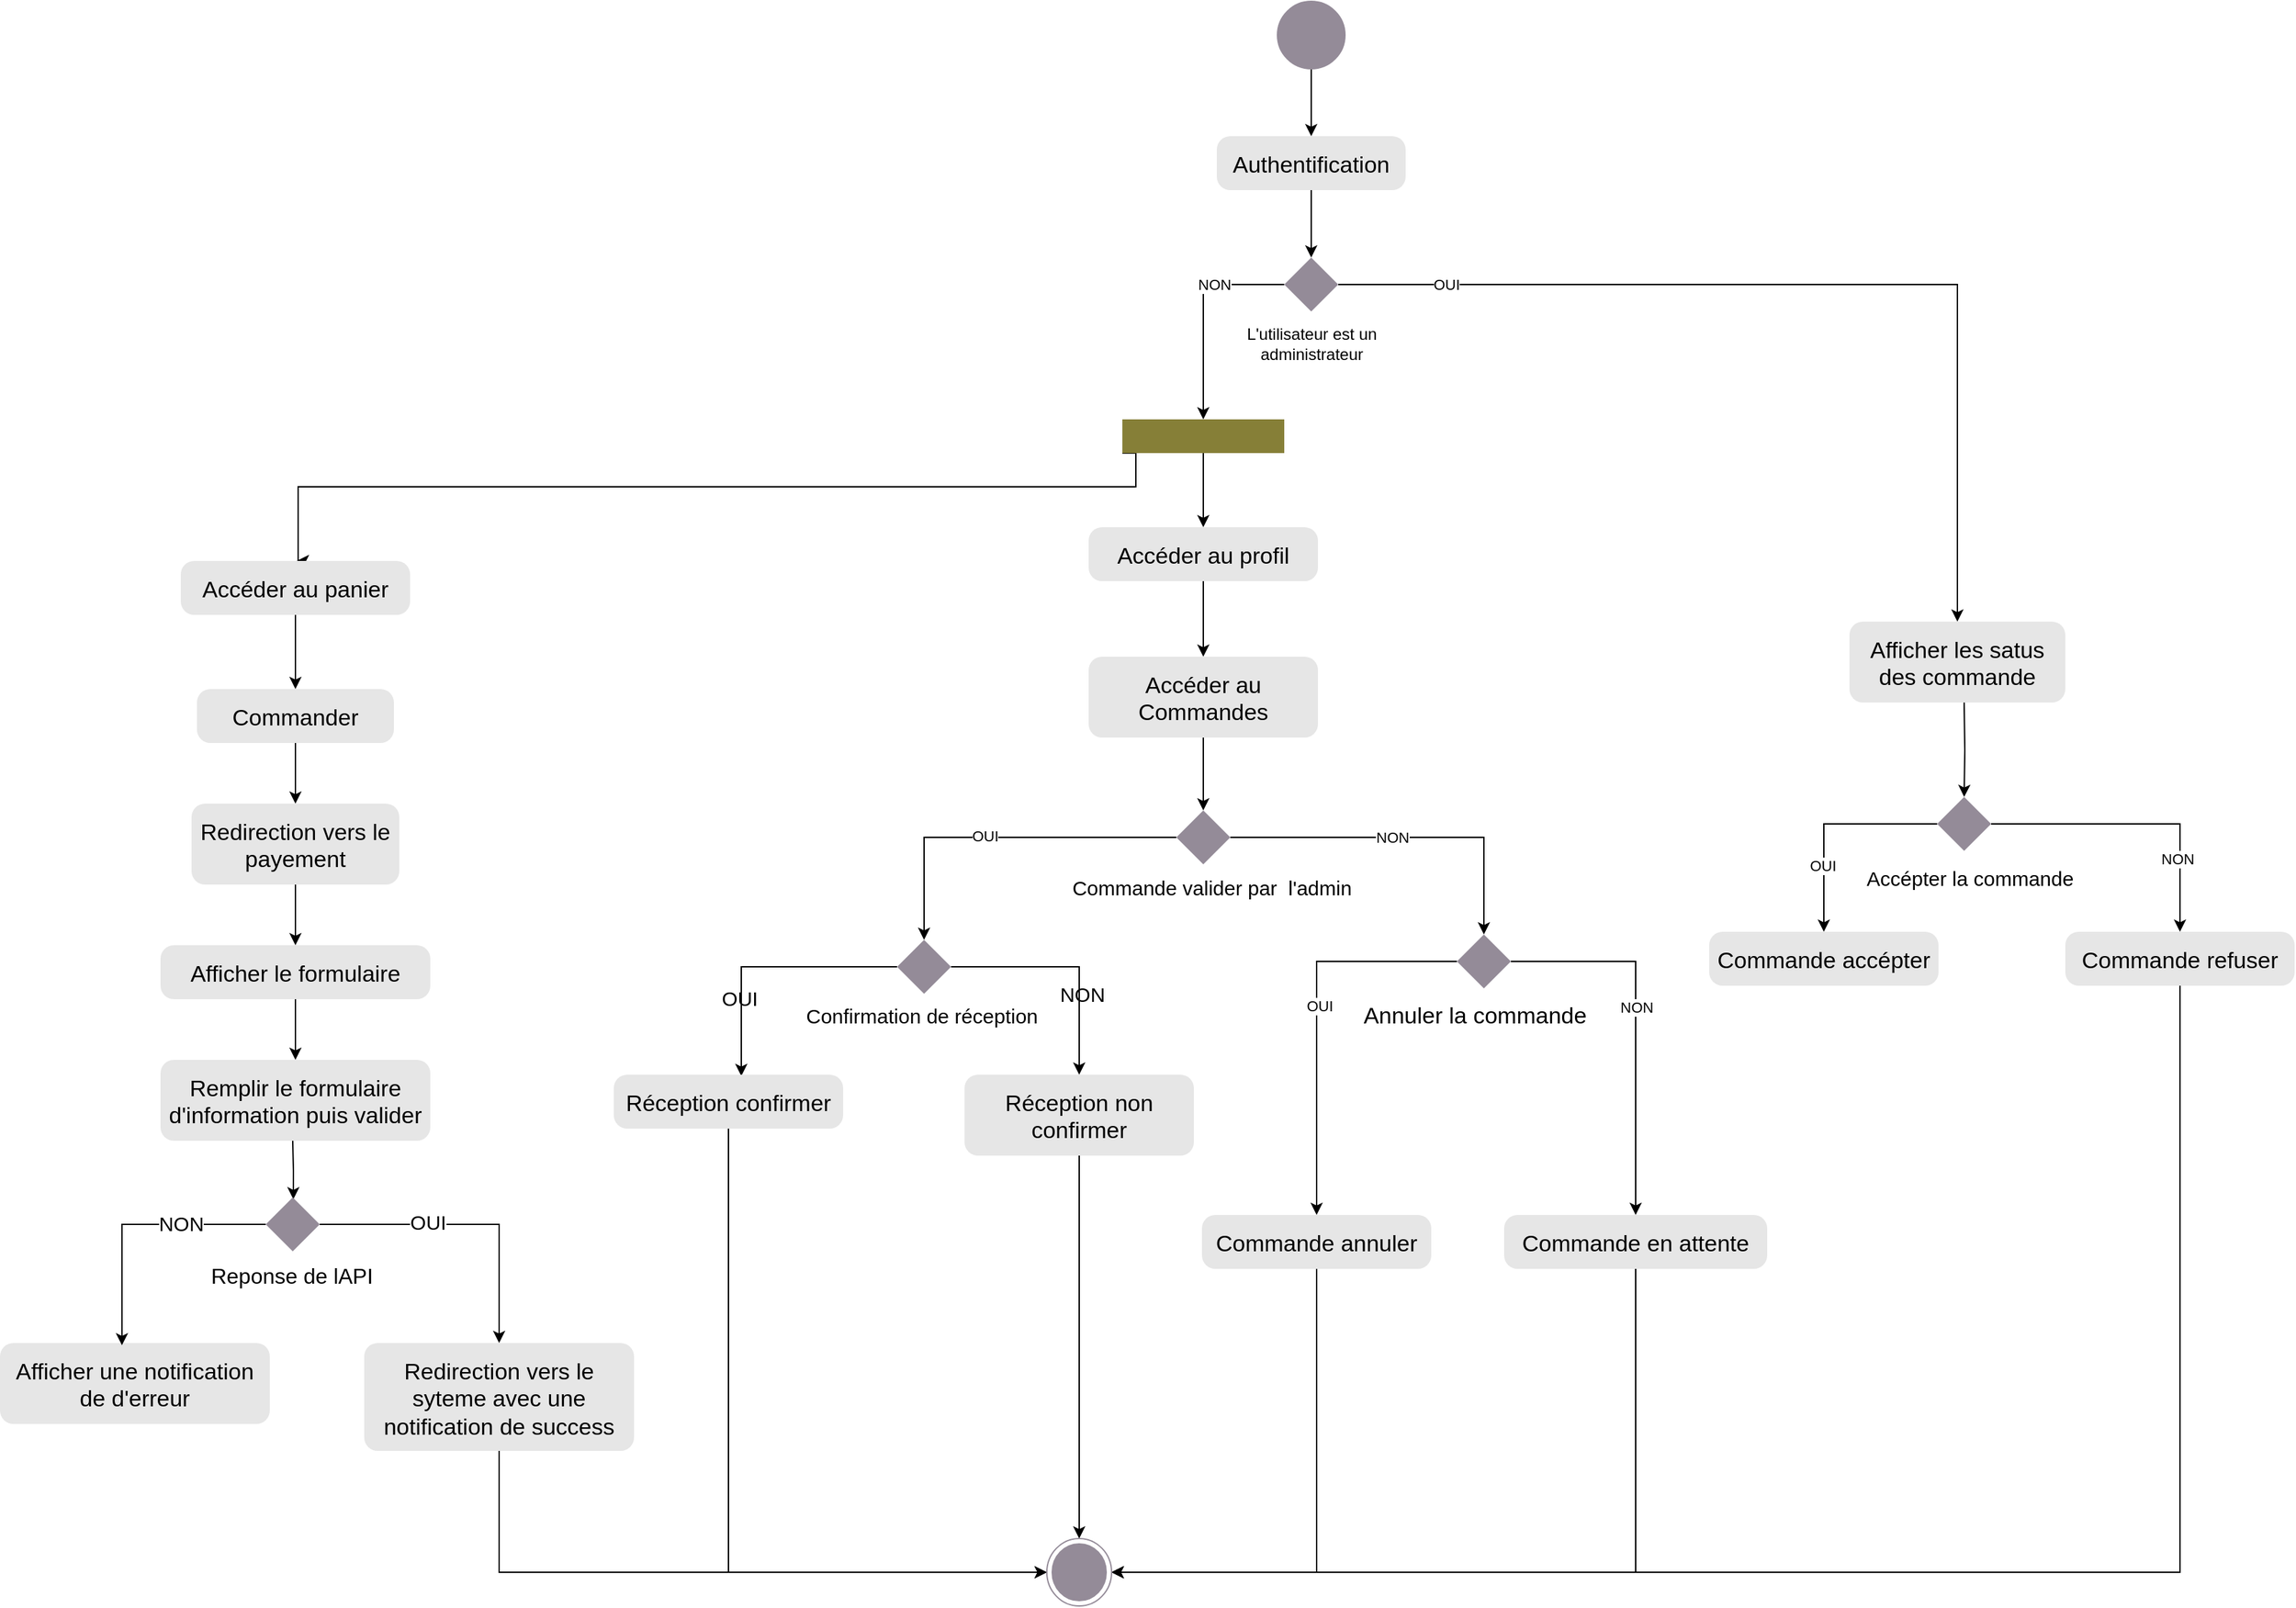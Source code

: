 <mxfile version="21.6.8" type="github">
  <diagram name="Page-1" id="dtMkvV5HG_kAokSsGvkS">
    <mxGraphModel dx="3434" dy="2616" grid="1" gridSize="10" guides="1" tooltips="1" connect="1" arrows="1" fold="1" page="1" pageScale="1" pageWidth="827" pageHeight="1169" math="0" shadow="0">
      <root>
        <mxCell id="0" />
        <mxCell id="1" parent="0" />
        <mxCell id="SN-OoBPxkU3_RAz1DeaD-6" style="edgeStyle=orthogonalEdgeStyle;rounded=0;orthogonalLoop=1;jettySize=auto;html=1;entryX=0.5;entryY=0;entryDx=0;entryDy=0;" edge="1" parent="1" source="SN-OoBPxkU3_RAz1DeaD-1" target="SN-OoBPxkU3_RAz1DeaD-2">
          <mxGeometry relative="1" as="geometry" />
        </mxCell>
        <mxCell id="SN-OoBPxkU3_RAz1DeaD-1" value="" style="ellipse;fillColor=strokeColor;html=1;strokeColor=#948b98;" vertex="1" parent="1">
          <mxGeometry x="385" y="-40" width="50" height="50" as="geometry" />
        </mxCell>
        <mxCell id="SN-OoBPxkU3_RAz1DeaD-7" style="edgeStyle=orthogonalEdgeStyle;rounded=0;orthogonalLoop=1;jettySize=auto;html=1;exitX=0.5;exitY=1;exitDx=0;exitDy=0;entryX=0.5;entryY=0;entryDx=0;entryDy=0;" edge="1" parent="1" source="SN-OoBPxkU3_RAz1DeaD-2" target="SN-OoBPxkU3_RAz1DeaD-3">
          <mxGeometry relative="1" as="geometry" />
        </mxCell>
        <mxCell id="SN-OoBPxkU3_RAz1DeaD-2" value="&lt;font style=&quot;font-size: 17px;&quot;&gt;Authentification&lt;/font&gt;" style="html=1;align=center;verticalAlign=top;rounded=1;absoluteArcSize=1;arcSize=20;dashed=0;whiteSpace=wrap;flipV=0;flipH=1;spacingTop=5;fontSize=17;fontStyle=0;fillColor=#E6E6E6;strokeColor=none;" vertex="1" parent="1">
          <mxGeometry x="340" y="60" width="140" height="40" as="geometry" />
        </mxCell>
        <mxCell id="SN-OoBPxkU3_RAz1DeaD-5" style="edgeStyle=orthogonalEdgeStyle;rounded=0;orthogonalLoop=1;jettySize=auto;html=1;exitX=1;exitY=0.5;exitDx=0;exitDy=0;entryX=0.5;entryY=0;entryDx=0;entryDy=0;" edge="1" parent="1" source="SN-OoBPxkU3_RAz1DeaD-3" target="SN-OoBPxkU3_RAz1DeaD-4">
          <mxGeometry relative="1" as="geometry">
            <Array as="points">
              <mxPoint x="889" y="170" />
            </Array>
          </mxGeometry>
        </mxCell>
        <mxCell id="SN-OoBPxkU3_RAz1DeaD-85" value="OUI" style="edgeLabel;html=1;align=center;verticalAlign=middle;resizable=0;points=[];" vertex="1" connectable="0" parent="SN-OoBPxkU3_RAz1DeaD-5">
          <mxGeometry x="-0.774" relative="1" as="geometry">
            <mxPoint as="offset" />
          </mxGeometry>
        </mxCell>
        <mxCell id="SN-OoBPxkU3_RAz1DeaD-9" style="edgeStyle=orthogonalEdgeStyle;rounded=0;orthogonalLoop=1;jettySize=auto;html=1;exitX=0;exitY=0.5;exitDx=0;exitDy=0;entryX=0.5;entryY=0;entryDx=0;entryDy=0;" edge="1" parent="1" source="SN-OoBPxkU3_RAz1DeaD-3" target="SN-OoBPxkU3_RAz1DeaD-8">
          <mxGeometry relative="1" as="geometry" />
        </mxCell>
        <mxCell id="SN-OoBPxkU3_RAz1DeaD-86" value="NON" style="edgeLabel;html=1;align=center;verticalAlign=middle;resizable=0;points=[];" vertex="1" connectable="0" parent="SN-OoBPxkU3_RAz1DeaD-9">
          <mxGeometry x="-0.345" relative="1" as="geometry">
            <mxPoint as="offset" />
          </mxGeometry>
        </mxCell>
        <mxCell id="SN-OoBPxkU3_RAz1DeaD-3" value="" style="rhombus;fillColor=#948b98;strokeColor=none;" vertex="1" parent="1">
          <mxGeometry x="390" y="150" width="40" height="40" as="geometry" />
        </mxCell>
        <mxCell id="SN-OoBPxkU3_RAz1DeaD-4" value="&lt;font style=&quot;font-size: 17px;&quot;&gt;Afficher les satus des commande&lt;/font&gt;" style="html=1;align=center;verticalAlign=top;rounded=1;absoluteArcSize=1;arcSize=20;dashed=0;whiteSpace=wrap;flipV=0;flipH=1;spacingTop=5;fontSize=17;fontStyle=0;fillColor=#E6E6E6;strokeColor=none;" vertex="1" parent="1">
          <mxGeometry x="809" y="420" width="160" height="60" as="geometry" />
        </mxCell>
        <mxCell id="SN-OoBPxkU3_RAz1DeaD-14" style="edgeStyle=orthogonalEdgeStyle;rounded=0;orthogonalLoop=1;jettySize=auto;html=1;exitX=0;exitY=1;exitDx=0;exitDy=0;" edge="1" parent="1" source="SN-OoBPxkU3_RAz1DeaD-8">
          <mxGeometry relative="1" as="geometry">
            <mxPoint x="-342" y="375" as="targetPoint" />
            <mxPoint x="167.24" y="294.475" as="sourcePoint" />
            <Array as="points">
              <mxPoint x="280" y="295" />
              <mxPoint x="280" y="320" />
              <mxPoint x="-341" y="320" />
              <mxPoint x="-341" y="375" />
            </Array>
          </mxGeometry>
        </mxCell>
        <mxCell id="SN-OoBPxkU3_RAz1DeaD-49" style="edgeStyle=orthogonalEdgeStyle;rounded=0;orthogonalLoop=1;jettySize=auto;html=1;exitX=0.5;exitY=1;exitDx=0;exitDy=0;" edge="1" parent="1" source="SN-OoBPxkU3_RAz1DeaD-8" target="SN-OoBPxkU3_RAz1DeaD-24">
          <mxGeometry relative="1" as="geometry" />
        </mxCell>
        <mxCell id="SN-OoBPxkU3_RAz1DeaD-8" value="" style="rounded=0;whiteSpace=wrap;html=1;fillColor=#867f37;strokeColor=none;" vertex="1" parent="1">
          <mxGeometry x="270" y="270" width="120" height="25" as="geometry" />
        </mxCell>
        <mxCell id="SN-OoBPxkU3_RAz1DeaD-13" value="L&#39;utilisateur est un&lt;br&gt;administrateur" style="text;html=1;align=center;verticalAlign=middle;resizable=0;points=[];autosize=1;strokeColor=none;fillColor=none;" vertex="1" parent="1">
          <mxGeometry x="350" y="194" width="120" height="40" as="geometry" />
        </mxCell>
        <mxCell id="SN-OoBPxkU3_RAz1DeaD-42" style="edgeStyle=orthogonalEdgeStyle;rounded=0;orthogonalLoop=1;jettySize=auto;html=1;exitX=0.5;exitY=1;exitDx=0;exitDy=0;entryX=0.5;entryY=0;entryDx=0;entryDy=0;" edge="1" parent="1" source="SN-OoBPxkU3_RAz1DeaD-15" target="SN-OoBPxkU3_RAz1DeaD-16">
          <mxGeometry relative="1" as="geometry" />
        </mxCell>
        <mxCell id="SN-OoBPxkU3_RAz1DeaD-15" value="&lt;font style=&quot;font-size: 17px;&quot;&gt;Acc&lt;/font&gt;éder au panier" style="html=1;align=center;verticalAlign=top;rounded=1;absoluteArcSize=1;arcSize=20;dashed=0;whiteSpace=wrap;flipV=0;flipH=1;spacingTop=5;fontSize=17;fontStyle=0;fillColor=#E6E6E6;strokeColor=none;" vertex="1" parent="1">
          <mxGeometry x="-428" y="375" width="170" height="40" as="geometry" />
        </mxCell>
        <mxCell id="SN-OoBPxkU3_RAz1DeaD-43" style="edgeStyle=orthogonalEdgeStyle;rounded=0;orthogonalLoop=1;jettySize=auto;html=1;exitX=0.5;exitY=1;exitDx=0;exitDy=0;entryX=0.5;entryY=0;entryDx=0;entryDy=0;" edge="1" parent="1" source="SN-OoBPxkU3_RAz1DeaD-16" target="SN-OoBPxkU3_RAz1DeaD-17">
          <mxGeometry relative="1" as="geometry" />
        </mxCell>
        <mxCell id="SN-OoBPxkU3_RAz1DeaD-16" value="Commander" style="html=1;align=center;verticalAlign=top;rounded=1;absoluteArcSize=1;arcSize=20;dashed=0;whiteSpace=wrap;flipV=0;flipH=1;spacingTop=5;fontSize=17;fontStyle=0;fillColor=#E6E6E6;strokeColor=none;" vertex="1" parent="1">
          <mxGeometry x="-416" y="470" width="146" height="40" as="geometry" />
        </mxCell>
        <mxCell id="SN-OoBPxkU3_RAz1DeaD-44" style="edgeStyle=orthogonalEdgeStyle;rounded=0;orthogonalLoop=1;jettySize=auto;html=1;exitX=0.5;exitY=1;exitDx=0;exitDy=0;entryX=0.5;entryY=0;entryDx=0;entryDy=0;" edge="1" parent="1" source="SN-OoBPxkU3_RAz1DeaD-17" target="SN-OoBPxkU3_RAz1DeaD-18">
          <mxGeometry relative="1" as="geometry" />
        </mxCell>
        <mxCell id="SN-OoBPxkU3_RAz1DeaD-17" value="Redirection vers le payement" style="html=1;align=center;verticalAlign=top;rounded=1;absoluteArcSize=1;arcSize=20;dashed=0;whiteSpace=wrap;flipV=0;flipH=1;spacingTop=5;fontSize=17;fontStyle=0;fillColor=#E6E6E6;strokeColor=none;" vertex="1" parent="1">
          <mxGeometry x="-420" y="555" width="154" height="60" as="geometry" />
        </mxCell>
        <mxCell id="SN-OoBPxkU3_RAz1DeaD-45" style="edgeStyle=orthogonalEdgeStyle;rounded=0;orthogonalLoop=1;jettySize=auto;html=1;exitX=0.5;exitY=1;exitDx=0;exitDy=0;entryX=0.5;entryY=0;entryDx=0;entryDy=0;" edge="1" parent="1" source="SN-OoBPxkU3_RAz1DeaD-18" target="SN-OoBPxkU3_RAz1DeaD-19">
          <mxGeometry relative="1" as="geometry" />
        </mxCell>
        <mxCell id="SN-OoBPxkU3_RAz1DeaD-18" value="Afficher le formulaire" style="html=1;align=center;verticalAlign=top;rounded=1;absoluteArcSize=1;arcSize=20;dashed=0;whiteSpace=wrap;flipV=0;flipH=1;spacingTop=5;fontSize=17;fontStyle=0;fillColor=#E6E6E6;strokeColor=none;" vertex="1" parent="1">
          <mxGeometry x="-443" y="660" width="200" height="40" as="geometry" />
        </mxCell>
        <mxCell id="SN-OoBPxkU3_RAz1DeaD-46" style="edgeStyle=orthogonalEdgeStyle;rounded=0;orthogonalLoop=1;jettySize=auto;html=1;exitX=0.5;exitY=1;exitDx=0;exitDy=0;" edge="1" parent="1">
          <mxGeometry relative="1" as="geometry">
            <mxPoint x="-344.545" y="848.394" as="targetPoint" />
            <mxPoint x="-345" y="805" as="sourcePoint" />
          </mxGeometry>
        </mxCell>
        <mxCell id="SN-OoBPxkU3_RAz1DeaD-19" value="Remplir le formulaire d&#39;information puis valider" style="html=1;align=center;verticalAlign=top;rounded=1;absoluteArcSize=1;arcSize=20;dashed=0;whiteSpace=wrap;flipV=0;flipH=1;spacingTop=5;fontSize=17;fontStyle=0;fillColor=#E6E6E6;strokeColor=none;" vertex="1" parent="1">
          <mxGeometry x="-443" y="745" width="200" height="60" as="geometry" />
        </mxCell>
        <mxCell id="SN-OoBPxkU3_RAz1DeaD-20" value="Afficher une notification de d&#39;erreur" style="html=1;align=center;verticalAlign=top;rounded=1;absoluteArcSize=1;arcSize=20;dashed=0;whiteSpace=wrap;flipV=0;flipH=1;spacingTop=5;fontSize=17;fontStyle=0;fillColor=#E6E6E6;strokeColor=none;" vertex="1" parent="1">
          <mxGeometry x="-562" y="955" width="200" height="60" as="geometry" />
        </mxCell>
        <mxCell id="SN-OoBPxkU3_RAz1DeaD-47" style="edgeStyle=orthogonalEdgeStyle;rounded=0;orthogonalLoop=1;jettySize=auto;html=1;exitX=0;exitY=0.5;exitDx=0;exitDy=0;entryX=0.548;entryY=0.028;entryDx=0;entryDy=0;entryPerimeter=0;" edge="1" parent="1" source="SN-OoBPxkU3_RAz1DeaD-21" target="SN-OoBPxkU3_RAz1DeaD-20">
          <mxGeometry relative="1" as="geometry" />
        </mxCell>
        <mxCell id="SN-OoBPxkU3_RAz1DeaD-48" style="edgeStyle=orthogonalEdgeStyle;rounded=0;orthogonalLoop=1;jettySize=auto;html=1;exitX=1;exitY=0.5;exitDx=0;exitDy=0;entryX=0.5;entryY=0;entryDx=0;entryDy=0;" edge="1" parent="1" source="SN-OoBPxkU3_RAz1DeaD-21" target="SN-OoBPxkU3_RAz1DeaD-22">
          <mxGeometry relative="1" as="geometry" />
        </mxCell>
        <mxCell id="SN-OoBPxkU3_RAz1DeaD-73" value="&lt;font style=&quot;font-size: 15px;&quot;&gt;OUI&lt;/font&gt;" style="edgeLabel;html=1;align=center;verticalAlign=middle;resizable=0;points=[];" vertex="1" connectable="0" parent="SN-OoBPxkU3_RAz1DeaD-48">
          <mxGeometry x="-0.298" y="3" relative="1" as="geometry">
            <mxPoint x="2" y="1" as="offset" />
          </mxGeometry>
        </mxCell>
        <mxCell id="SN-OoBPxkU3_RAz1DeaD-74" value="&lt;span style=&quot;font-size: 15px;&quot;&gt;NON&lt;/span&gt;" style="edgeLabel;html=1;align=center;verticalAlign=middle;resizable=0;points=[];" vertex="1" connectable="0" parent="SN-OoBPxkU3_RAz1DeaD-48">
          <mxGeometry x="-0.298" y="3" relative="1" as="geometry">
            <mxPoint x="-181" y="2" as="offset" />
          </mxGeometry>
        </mxCell>
        <mxCell id="SN-OoBPxkU3_RAz1DeaD-76" value="&lt;font style=&quot;font-size: 15px;&quot;&gt;OUI&lt;/font&gt;" style="edgeLabel;html=1;align=center;verticalAlign=middle;resizable=0;points=[];" vertex="1" connectable="0" parent="SN-OoBPxkU3_RAz1DeaD-48">
          <mxGeometry x="-0.298" y="3" relative="1" as="geometry">
            <mxPoint x="233" y="-165" as="offset" />
          </mxGeometry>
        </mxCell>
        <mxCell id="SN-OoBPxkU3_RAz1DeaD-77" value="&lt;font style=&quot;font-size: 15px;&quot;&gt;NON&lt;/font&gt;" style="edgeLabel;html=1;align=center;verticalAlign=middle;resizable=0;points=[];" vertex="1" connectable="0" parent="SN-OoBPxkU3_RAz1DeaD-48">
          <mxGeometry x="-0.298" y="3" relative="1" as="geometry">
            <mxPoint x="487" y="-168" as="offset" />
          </mxGeometry>
        </mxCell>
        <mxCell id="SN-OoBPxkU3_RAz1DeaD-21" value="" style="rhombus;fillColor=#948b98;strokeColor=none;" vertex="1" parent="1">
          <mxGeometry x="-365" y="847" width="40" height="40" as="geometry" />
        </mxCell>
        <mxCell id="SN-OoBPxkU3_RAz1DeaD-71" style="edgeStyle=orthogonalEdgeStyle;rounded=0;orthogonalLoop=1;jettySize=auto;html=1;exitX=0.5;exitY=1;exitDx=0;exitDy=0;entryX=0;entryY=0.5;entryDx=0;entryDy=0;" edge="1" parent="1" source="SN-OoBPxkU3_RAz1DeaD-22" target="SN-OoBPxkU3_RAz1DeaD-62">
          <mxGeometry relative="1" as="geometry" />
        </mxCell>
        <mxCell id="SN-OoBPxkU3_RAz1DeaD-22" value="Redirection vers le syteme avec une notification de success" style="html=1;align=center;verticalAlign=top;rounded=1;absoluteArcSize=1;arcSize=20;dashed=0;whiteSpace=wrap;flipV=0;flipH=1;spacingTop=5;fontSize=17;fontStyle=0;fillColor=#E6E6E6;strokeColor=none;" vertex="1" parent="1">
          <mxGeometry x="-292" y="955" width="200" height="80" as="geometry" />
        </mxCell>
        <mxCell id="SN-OoBPxkU3_RAz1DeaD-50" style="edgeStyle=orthogonalEdgeStyle;rounded=0;orthogonalLoop=1;jettySize=auto;html=1;exitX=0.5;exitY=1;exitDx=0;exitDy=0;entryX=0.5;entryY=0;entryDx=0;entryDy=0;" edge="1" parent="1" source="SN-OoBPxkU3_RAz1DeaD-24" target="SN-OoBPxkU3_RAz1DeaD-26">
          <mxGeometry relative="1" as="geometry" />
        </mxCell>
        <mxCell id="SN-OoBPxkU3_RAz1DeaD-24" value="&lt;font style=&quot;font-size: 17px;&quot;&gt;Acc&lt;/font&gt;éder au profil" style="html=1;align=center;verticalAlign=top;rounded=1;absoluteArcSize=1;arcSize=20;dashed=0;whiteSpace=wrap;flipV=0;flipH=1;spacingTop=5;fontSize=17;fontStyle=0;fillColor=#E6E6E6;strokeColor=none;" vertex="1" parent="1">
          <mxGeometry x="245" y="350" width="170" height="40" as="geometry" />
        </mxCell>
        <mxCell id="SN-OoBPxkU3_RAz1DeaD-51" style="edgeStyle=orthogonalEdgeStyle;rounded=0;orthogonalLoop=1;jettySize=auto;html=1;exitX=0.5;exitY=1;exitDx=0;exitDy=0;entryX=0.5;entryY=0;entryDx=0;entryDy=0;" edge="1" parent="1" source="SN-OoBPxkU3_RAz1DeaD-26" target="SN-OoBPxkU3_RAz1DeaD-27">
          <mxGeometry relative="1" as="geometry" />
        </mxCell>
        <mxCell id="SN-OoBPxkU3_RAz1DeaD-26" value="&lt;font style=&quot;font-size: 17px;&quot;&gt;Acc&lt;/font&gt;éder au Commandes" style="html=1;align=center;verticalAlign=top;rounded=1;absoluteArcSize=1;arcSize=20;dashed=0;whiteSpace=wrap;flipV=0;flipH=1;spacingTop=5;fontSize=17;fontStyle=0;fillColor=#E6E6E6;strokeColor=none;" vertex="1" parent="1">
          <mxGeometry x="245" y="446" width="170" height="60" as="geometry" />
        </mxCell>
        <mxCell id="SN-OoBPxkU3_RAz1DeaD-52" style="edgeStyle=orthogonalEdgeStyle;rounded=0;orthogonalLoop=1;jettySize=auto;html=1;exitX=0;exitY=0.5;exitDx=0;exitDy=0;entryX=0.5;entryY=0;entryDx=0;entryDy=0;" edge="1" parent="1" source="SN-OoBPxkU3_RAz1DeaD-27" target="SN-OoBPxkU3_RAz1DeaD-28">
          <mxGeometry relative="1" as="geometry" />
        </mxCell>
        <mxCell id="SN-OoBPxkU3_RAz1DeaD-83" value="OUI" style="edgeLabel;html=1;align=center;verticalAlign=middle;resizable=0;points=[];" vertex="1" connectable="0" parent="SN-OoBPxkU3_RAz1DeaD-52">
          <mxGeometry x="0.188" y="-3" relative="1" as="geometry">
            <mxPoint x="14" y="2" as="offset" />
          </mxGeometry>
        </mxCell>
        <mxCell id="SN-OoBPxkU3_RAz1DeaD-53" style="edgeStyle=orthogonalEdgeStyle;rounded=0;orthogonalLoop=1;jettySize=auto;html=1;exitX=1;exitY=0.5;exitDx=0;exitDy=0;entryX=0.5;entryY=0;entryDx=0;entryDy=0;" edge="1" parent="1" source="SN-OoBPxkU3_RAz1DeaD-27" target="SN-OoBPxkU3_RAz1DeaD-29">
          <mxGeometry relative="1" as="geometry" />
        </mxCell>
        <mxCell id="SN-OoBPxkU3_RAz1DeaD-84" value="NON" style="edgeLabel;html=1;align=center;verticalAlign=middle;resizable=0;points=[];" vertex="1" connectable="0" parent="SN-OoBPxkU3_RAz1DeaD-53">
          <mxGeometry x="-0.08" relative="1" as="geometry">
            <mxPoint as="offset" />
          </mxGeometry>
        </mxCell>
        <mxCell id="SN-OoBPxkU3_RAz1DeaD-27" value="" style="rhombus;fillColor=#948b98;strokeColor=none;" vertex="1" parent="1">
          <mxGeometry x="310" y="560" width="40" height="40" as="geometry" />
        </mxCell>
        <mxCell id="SN-OoBPxkU3_RAz1DeaD-54" style="edgeStyle=orthogonalEdgeStyle;rounded=0;orthogonalLoop=1;jettySize=auto;html=1;exitX=0;exitY=0.5;exitDx=0;exitDy=0;entryX=0.444;entryY=0.025;entryDx=0;entryDy=0;entryPerimeter=0;" edge="1" parent="1" source="SN-OoBPxkU3_RAz1DeaD-28" target="SN-OoBPxkU3_RAz1DeaD-31">
          <mxGeometry relative="1" as="geometry" />
        </mxCell>
        <mxCell id="SN-OoBPxkU3_RAz1DeaD-55" style="edgeStyle=orthogonalEdgeStyle;rounded=0;orthogonalLoop=1;jettySize=auto;html=1;exitX=1;exitY=0.5;exitDx=0;exitDy=0;entryX=0.5;entryY=0;entryDx=0;entryDy=0;" edge="1" parent="1" source="SN-OoBPxkU3_RAz1DeaD-28" target="SN-OoBPxkU3_RAz1DeaD-30">
          <mxGeometry relative="1" as="geometry" />
        </mxCell>
        <mxCell id="SN-OoBPxkU3_RAz1DeaD-28" value="" style="rhombus;fillColor=#948b98;strokeColor=none;" vertex="1" parent="1">
          <mxGeometry x="103" y="656" width="40" height="40" as="geometry" />
        </mxCell>
        <mxCell id="SN-OoBPxkU3_RAz1DeaD-56" style="edgeStyle=orthogonalEdgeStyle;rounded=0;orthogonalLoop=1;jettySize=auto;html=1;exitX=0;exitY=0.5;exitDx=0;exitDy=0;" edge="1" parent="1" source="SN-OoBPxkU3_RAz1DeaD-29" target="SN-OoBPxkU3_RAz1DeaD-32">
          <mxGeometry relative="1" as="geometry" />
        </mxCell>
        <mxCell id="SN-OoBPxkU3_RAz1DeaD-80" value="OUI" style="edgeLabel;html=1;align=center;verticalAlign=middle;resizable=0;points=[];" vertex="1" connectable="0" parent="SN-OoBPxkU3_RAz1DeaD-56">
          <mxGeometry x="-0.149" y="1" relative="1" as="geometry">
            <mxPoint x="1" y="13" as="offset" />
          </mxGeometry>
        </mxCell>
        <mxCell id="SN-OoBPxkU3_RAz1DeaD-57" style="edgeStyle=orthogonalEdgeStyle;rounded=0;orthogonalLoop=1;jettySize=auto;html=1;exitX=1;exitY=0.5;exitDx=0;exitDy=0;entryX=0.5;entryY=0;entryDx=0;entryDy=0;" edge="1" parent="1" source="SN-OoBPxkU3_RAz1DeaD-29" target="SN-OoBPxkU3_RAz1DeaD-33">
          <mxGeometry relative="1" as="geometry" />
        </mxCell>
        <mxCell id="SN-OoBPxkU3_RAz1DeaD-81" value="NON" style="edgeLabel;html=1;align=center;verticalAlign=middle;resizable=0;points=[];" vertex="1" connectable="0" parent="SN-OoBPxkU3_RAz1DeaD-57">
          <mxGeometry x="-0.102" relative="1" as="geometry">
            <mxPoint as="offset" />
          </mxGeometry>
        </mxCell>
        <mxCell id="SN-OoBPxkU3_RAz1DeaD-29" value="" style="rhombus;fillColor=#948b98;strokeColor=none;" vertex="1" parent="1">
          <mxGeometry x="518" y="652" width="40" height="40" as="geometry" />
        </mxCell>
        <mxCell id="SN-OoBPxkU3_RAz1DeaD-69" style="edgeStyle=orthogonalEdgeStyle;rounded=0;orthogonalLoop=1;jettySize=auto;html=1;exitX=0.5;exitY=1;exitDx=0;exitDy=0;entryX=0.5;entryY=0;entryDx=0;entryDy=0;" edge="1" parent="1" source="SN-OoBPxkU3_RAz1DeaD-30" target="SN-OoBPxkU3_RAz1DeaD-62">
          <mxGeometry relative="1" as="geometry" />
        </mxCell>
        <mxCell id="SN-OoBPxkU3_RAz1DeaD-30" value="Réception non confirmer" style="html=1;align=center;verticalAlign=top;rounded=1;absoluteArcSize=1;arcSize=20;dashed=0;whiteSpace=wrap;flipV=0;flipH=1;spacingTop=5;fontSize=17;fontStyle=0;fillColor=#E6E6E6;strokeColor=none;" vertex="1" parent="1">
          <mxGeometry x="153" y="756" width="170" height="60" as="geometry" />
        </mxCell>
        <mxCell id="SN-OoBPxkU3_RAz1DeaD-70" style="edgeStyle=orthogonalEdgeStyle;rounded=0;orthogonalLoop=1;jettySize=auto;html=1;exitX=0.5;exitY=1;exitDx=0;exitDy=0;entryX=0;entryY=0.5;entryDx=0;entryDy=0;" edge="1" parent="1" source="SN-OoBPxkU3_RAz1DeaD-31" target="SN-OoBPxkU3_RAz1DeaD-62">
          <mxGeometry relative="1" as="geometry" />
        </mxCell>
        <mxCell id="SN-OoBPxkU3_RAz1DeaD-31" value="Réception confirmer" style="html=1;align=center;verticalAlign=top;rounded=1;absoluteArcSize=1;arcSize=20;dashed=0;whiteSpace=wrap;flipV=0;flipH=1;spacingTop=5;fontSize=17;fontStyle=0;fillColor=#E6E6E6;strokeColor=none;" vertex="1" parent="1">
          <mxGeometry x="-107" y="756" width="170" height="40" as="geometry" />
        </mxCell>
        <mxCell id="SN-OoBPxkU3_RAz1DeaD-64" style="edgeStyle=orthogonalEdgeStyle;rounded=0;orthogonalLoop=1;jettySize=auto;html=1;exitX=0.5;exitY=1;exitDx=0;exitDy=0;entryX=1;entryY=0.5;entryDx=0;entryDy=0;" edge="1" parent="1" source="SN-OoBPxkU3_RAz1DeaD-32" target="SN-OoBPxkU3_RAz1DeaD-62">
          <mxGeometry relative="1" as="geometry" />
        </mxCell>
        <mxCell id="SN-OoBPxkU3_RAz1DeaD-32" value="Commande annuler" style="html=1;align=center;verticalAlign=top;rounded=1;absoluteArcSize=1;arcSize=20;dashed=0;whiteSpace=wrap;flipV=0;flipH=1;spacingTop=5;fontSize=17;fontStyle=0;fillColor=#E6E6E6;strokeColor=none;" vertex="1" parent="1">
          <mxGeometry x="329" y="860" width="170" height="40" as="geometry" />
        </mxCell>
        <mxCell id="SN-OoBPxkU3_RAz1DeaD-63" style="edgeStyle=orthogonalEdgeStyle;rounded=0;orthogonalLoop=1;jettySize=auto;html=1;exitX=0.5;exitY=1;exitDx=0;exitDy=0;entryX=1;entryY=0.5;entryDx=0;entryDy=0;" edge="1" parent="1" source="SN-OoBPxkU3_RAz1DeaD-33" target="SN-OoBPxkU3_RAz1DeaD-62">
          <mxGeometry relative="1" as="geometry" />
        </mxCell>
        <mxCell id="SN-OoBPxkU3_RAz1DeaD-33" value="Commande en attente" style="html=1;align=center;verticalAlign=top;rounded=1;absoluteArcSize=1;arcSize=20;dashed=0;whiteSpace=wrap;flipV=0;flipH=1;spacingTop=5;fontSize=17;fontStyle=0;fillColor=#E6E6E6;strokeColor=none;" vertex="1" parent="1">
          <mxGeometry x="553" y="860" width="195" height="40" as="geometry" />
        </mxCell>
        <mxCell id="SN-OoBPxkU3_RAz1DeaD-59" style="edgeStyle=orthogonalEdgeStyle;rounded=0;orthogonalLoop=1;jettySize=auto;html=1;exitX=0.5;exitY=1;exitDx=0;exitDy=0;entryX=0.5;entryY=0;entryDx=0;entryDy=0;" edge="1" parent="1" target="SN-OoBPxkU3_RAz1DeaD-37">
          <mxGeometry relative="1" as="geometry">
            <mxPoint x="894" y="480" as="sourcePoint" />
          </mxGeometry>
        </mxCell>
        <mxCell id="SN-OoBPxkU3_RAz1DeaD-60" style="edgeStyle=orthogonalEdgeStyle;rounded=0;orthogonalLoop=1;jettySize=auto;html=1;exitX=0;exitY=0.5;exitDx=0;exitDy=0;" edge="1" parent="1" source="SN-OoBPxkU3_RAz1DeaD-37" target="SN-OoBPxkU3_RAz1DeaD-38">
          <mxGeometry relative="1" as="geometry" />
        </mxCell>
        <mxCell id="SN-OoBPxkU3_RAz1DeaD-89" value="OUI" style="edgeLabel;html=1;align=center;verticalAlign=middle;resizable=0;points=[];" vertex="1" connectable="0" parent="SN-OoBPxkU3_RAz1DeaD-60">
          <mxGeometry x="0.404" y="-1" relative="1" as="geometry">
            <mxPoint as="offset" />
          </mxGeometry>
        </mxCell>
        <mxCell id="SN-OoBPxkU3_RAz1DeaD-61" style="edgeStyle=orthogonalEdgeStyle;rounded=0;orthogonalLoop=1;jettySize=auto;html=1;exitX=1;exitY=0.5;exitDx=0;exitDy=0;entryX=0.5;entryY=0;entryDx=0;entryDy=0;" edge="1" parent="1" source="SN-OoBPxkU3_RAz1DeaD-37" target="SN-OoBPxkU3_RAz1DeaD-40">
          <mxGeometry relative="1" as="geometry" />
        </mxCell>
        <mxCell id="SN-OoBPxkU3_RAz1DeaD-88" value="NON" style="edgeLabel;html=1;align=center;verticalAlign=middle;resizable=0;points=[];" vertex="1" connectable="0" parent="SN-OoBPxkU3_RAz1DeaD-61">
          <mxGeometry x="0.504" y="-2" relative="1" as="geometry">
            <mxPoint as="offset" />
          </mxGeometry>
        </mxCell>
        <mxCell id="SN-OoBPxkU3_RAz1DeaD-37" value="" style="rhombus;fillColor=#948b98;strokeColor=none;" vertex="1" parent="1">
          <mxGeometry x="874" y="550" width="40" height="40" as="geometry" />
        </mxCell>
        <mxCell id="SN-OoBPxkU3_RAz1DeaD-38" value="Commande accépter" style="html=1;align=center;verticalAlign=top;rounded=1;absoluteArcSize=1;arcSize=20;dashed=0;whiteSpace=wrap;flipV=0;flipH=1;spacingTop=5;fontSize=17;fontStyle=0;fillColor=#E6E6E6;strokeColor=none;" vertex="1" parent="1">
          <mxGeometry x="705" y="650" width="170" height="40" as="geometry" />
        </mxCell>
        <mxCell id="SN-OoBPxkU3_RAz1DeaD-67" style="edgeStyle=orthogonalEdgeStyle;rounded=0;orthogonalLoop=1;jettySize=auto;html=1;exitX=0.5;exitY=1;exitDx=0;exitDy=0;entryX=1;entryY=0.5;entryDx=0;entryDy=0;" edge="1" parent="1" source="SN-OoBPxkU3_RAz1DeaD-40" target="SN-OoBPxkU3_RAz1DeaD-62">
          <mxGeometry relative="1" as="geometry" />
        </mxCell>
        <mxCell id="SN-OoBPxkU3_RAz1DeaD-40" value="Commande refuser" style="html=1;align=center;verticalAlign=top;rounded=1;absoluteArcSize=1;arcSize=20;dashed=0;whiteSpace=wrap;flipV=0;flipH=1;spacingTop=5;fontSize=17;fontStyle=0;fillColor=#E6E6E6;strokeColor=none;" vertex="1" parent="1">
          <mxGeometry x="969" y="650" width="170" height="40" as="geometry" />
        </mxCell>
        <mxCell id="SN-OoBPxkU3_RAz1DeaD-62" value="" style="ellipse;html=1;shape=endState;fillColor=strokeColor;strokeColor=#948b98;" vertex="1" parent="1">
          <mxGeometry x="214" y="1100" width="48" height="50" as="geometry" />
        </mxCell>
        <mxCell id="SN-OoBPxkU3_RAz1DeaD-72" value="&lt;font style=&quot;font-size: 16px;&quot;&gt;Reponse de lAPI&lt;/font&gt;" style="text;html=1;align=center;verticalAlign=middle;resizable=0;points=[];autosize=1;strokeColor=none;fillColor=none;" vertex="1" parent="1">
          <mxGeometry x="-416" y="890" width="140" height="30" as="geometry" />
        </mxCell>
        <mxCell id="SN-OoBPxkU3_RAz1DeaD-75" value="&lt;font style=&quot;font-size: 15px;&quot;&gt;Confirmation de réception&lt;/font&gt;" style="text;html=1;align=center;verticalAlign=middle;resizable=0;points=[];autosize=1;strokeColor=none;fillColor=none;" vertex="1" parent="1">
          <mxGeometry x="21" y="697" width="200" height="30" as="geometry" />
        </mxCell>
        <mxCell id="SN-OoBPxkU3_RAz1DeaD-79" value="Annuler la commande" style="text;html=1;align=center;verticalAlign=middle;resizable=0;points=[];autosize=1;strokeColor=none;fillColor=none;fontSize=17;" vertex="1" parent="1">
          <mxGeometry x="436" y="698" width="190" height="30" as="geometry" />
        </mxCell>
        <mxCell id="SN-OoBPxkU3_RAz1DeaD-82" value="&lt;font style=&quot;font-size: 15px;&quot;&gt;Commande valider par&amp;nbsp; l&#39;admin&lt;/font&gt;" style="text;html=1;align=center;verticalAlign=middle;resizable=0;points=[];autosize=1;strokeColor=none;fillColor=none;" vertex="1" parent="1">
          <mxGeometry x="221" y="602" width="230" height="30" as="geometry" />
        </mxCell>
        <mxCell id="SN-OoBPxkU3_RAz1DeaD-87" value="&lt;font style=&quot;font-size: 15px;&quot;&gt;Accépter la commande&lt;/font&gt;" style="text;html=1;align=center;verticalAlign=middle;resizable=0;points=[];autosize=1;strokeColor=none;fillColor=none;" vertex="1" parent="1">
          <mxGeometry x="808" y="595" width="180" height="30" as="geometry" />
        </mxCell>
      </root>
    </mxGraphModel>
  </diagram>
</mxfile>
